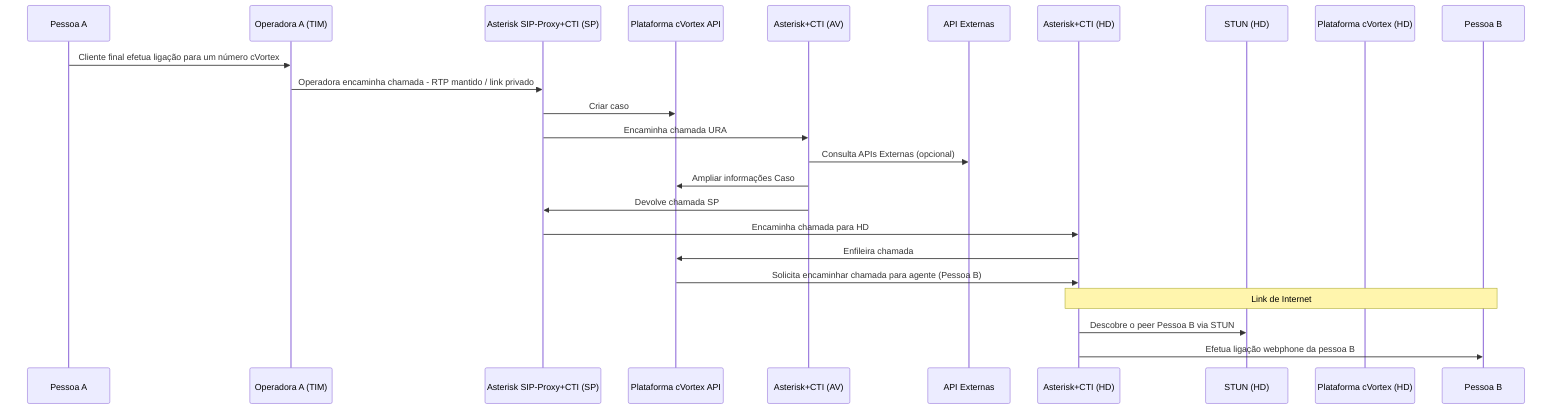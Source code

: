 sequenceDiagram
    participant PA as Pessoa A
    participant TIM as Operadora A (TIM)
    participant SP as Asterisk SIP-Proxy+CTI (SP)
    participant API as Plataforma cVortex API
    participant AV as Asterisk+CTI (AV)
    participant EXT as API Externas
    participant HD as Asterisk+CTI (HD)
    participant STUN as STUN (HD)
    participant CVH as Plataforma cVortex (HD)
    participant PB as Pessoa B

    PA->>TIM: Cliente final efetua ligação para um número cVortex
    TIM->>SP: Operadora encaminha chamada - RTP mantido / link privado
    SP->>API: Criar caso
    SP->>AV: Encaminha chamada URA
    AV->>EXT: Consulta APIs Externas (opcional)
    AV->>API: Ampliar informações Caso
    AV->>SP: Devolve chamada SP
    SP->>HD: Encaminha chamada para HD
    HD->>API: Enfileira chamada
    API->>HD: Solicita encaminhar chamada para agente (Pessoa B)
    
    Note over HD,PB: Link de Internet
    HD->>STUN: Descobre o peer Pessoa B via STUN
    HD->>PB: Efetua ligação webphone da pessoa B